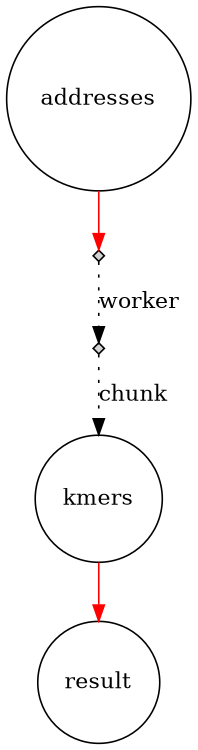 digraph kmer {
size="8,5"
addresses [shape=circle];
kmers [shape=circle];
result [shape=circle];
dummy0 [shape=diamond,style=filled,label="",height=.1,width=.1];
dummy1 [shape=diamond,style=filled,label="",height=.1,width=.1];
addresses -> dummy0 [color=red];
dummy0 -> dummy1 [style=dotted,label=worker];
dummy1 -> kmers [style=dotted,label=chunk];
kmers -> result [color=red];
}

